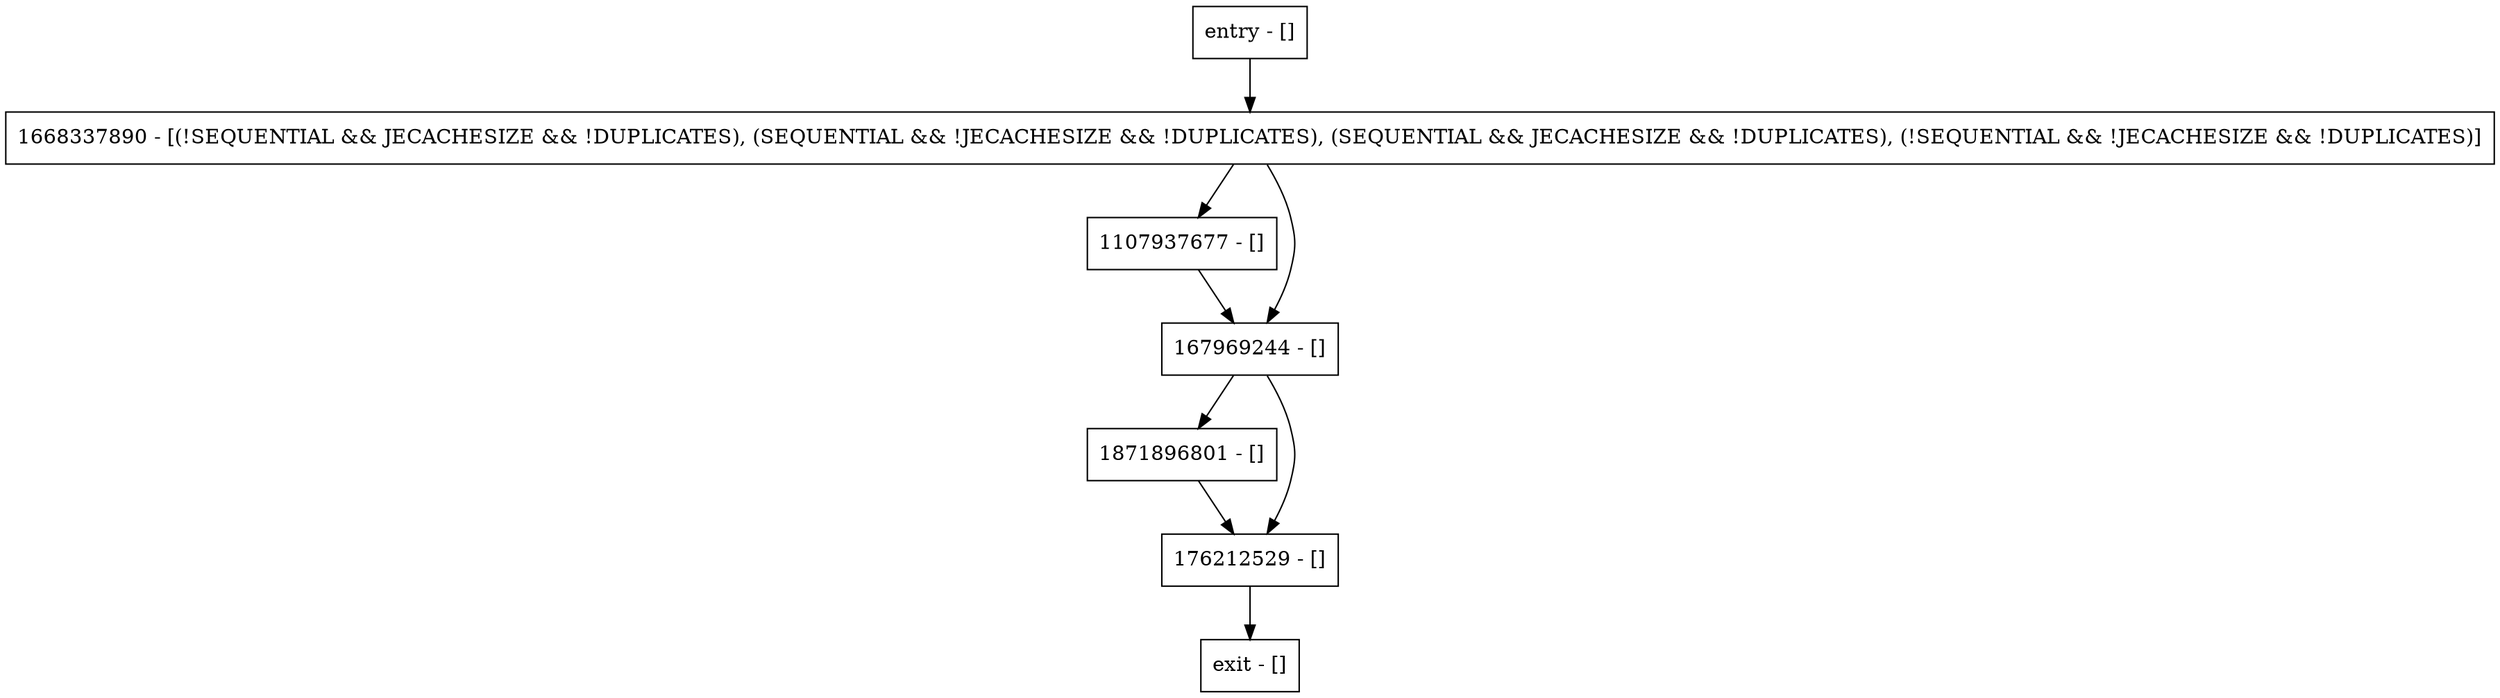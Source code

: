 digraph getFileSummary {
node [shape=record];
entry [label="entry - []"];
exit [label="exit - []"];
1871896801 [label="1871896801 - []"];
1107937677 [label="1107937677 - []"];
1668337890 [label="1668337890 - [(!SEQUENTIAL && JECACHESIZE && !DUPLICATES), (SEQUENTIAL && !JECACHESIZE && !DUPLICATES), (SEQUENTIAL && JECACHESIZE && !DUPLICATES), (!SEQUENTIAL && !JECACHESIZE && !DUPLICATES)]"];
167969244 [label="167969244 - []"];
176212529 [label="176212529 - []"];
entry;
exit;
entry -> 1668337890;
1871896801 -> 176212529;
1107937677 -> 167969244;
1668337890 -> 1107937677;
1668337890 -> 167969244;
167969244 -> 1871896801;
167969244 -> 176212529;
176212529 -> exit;
}
